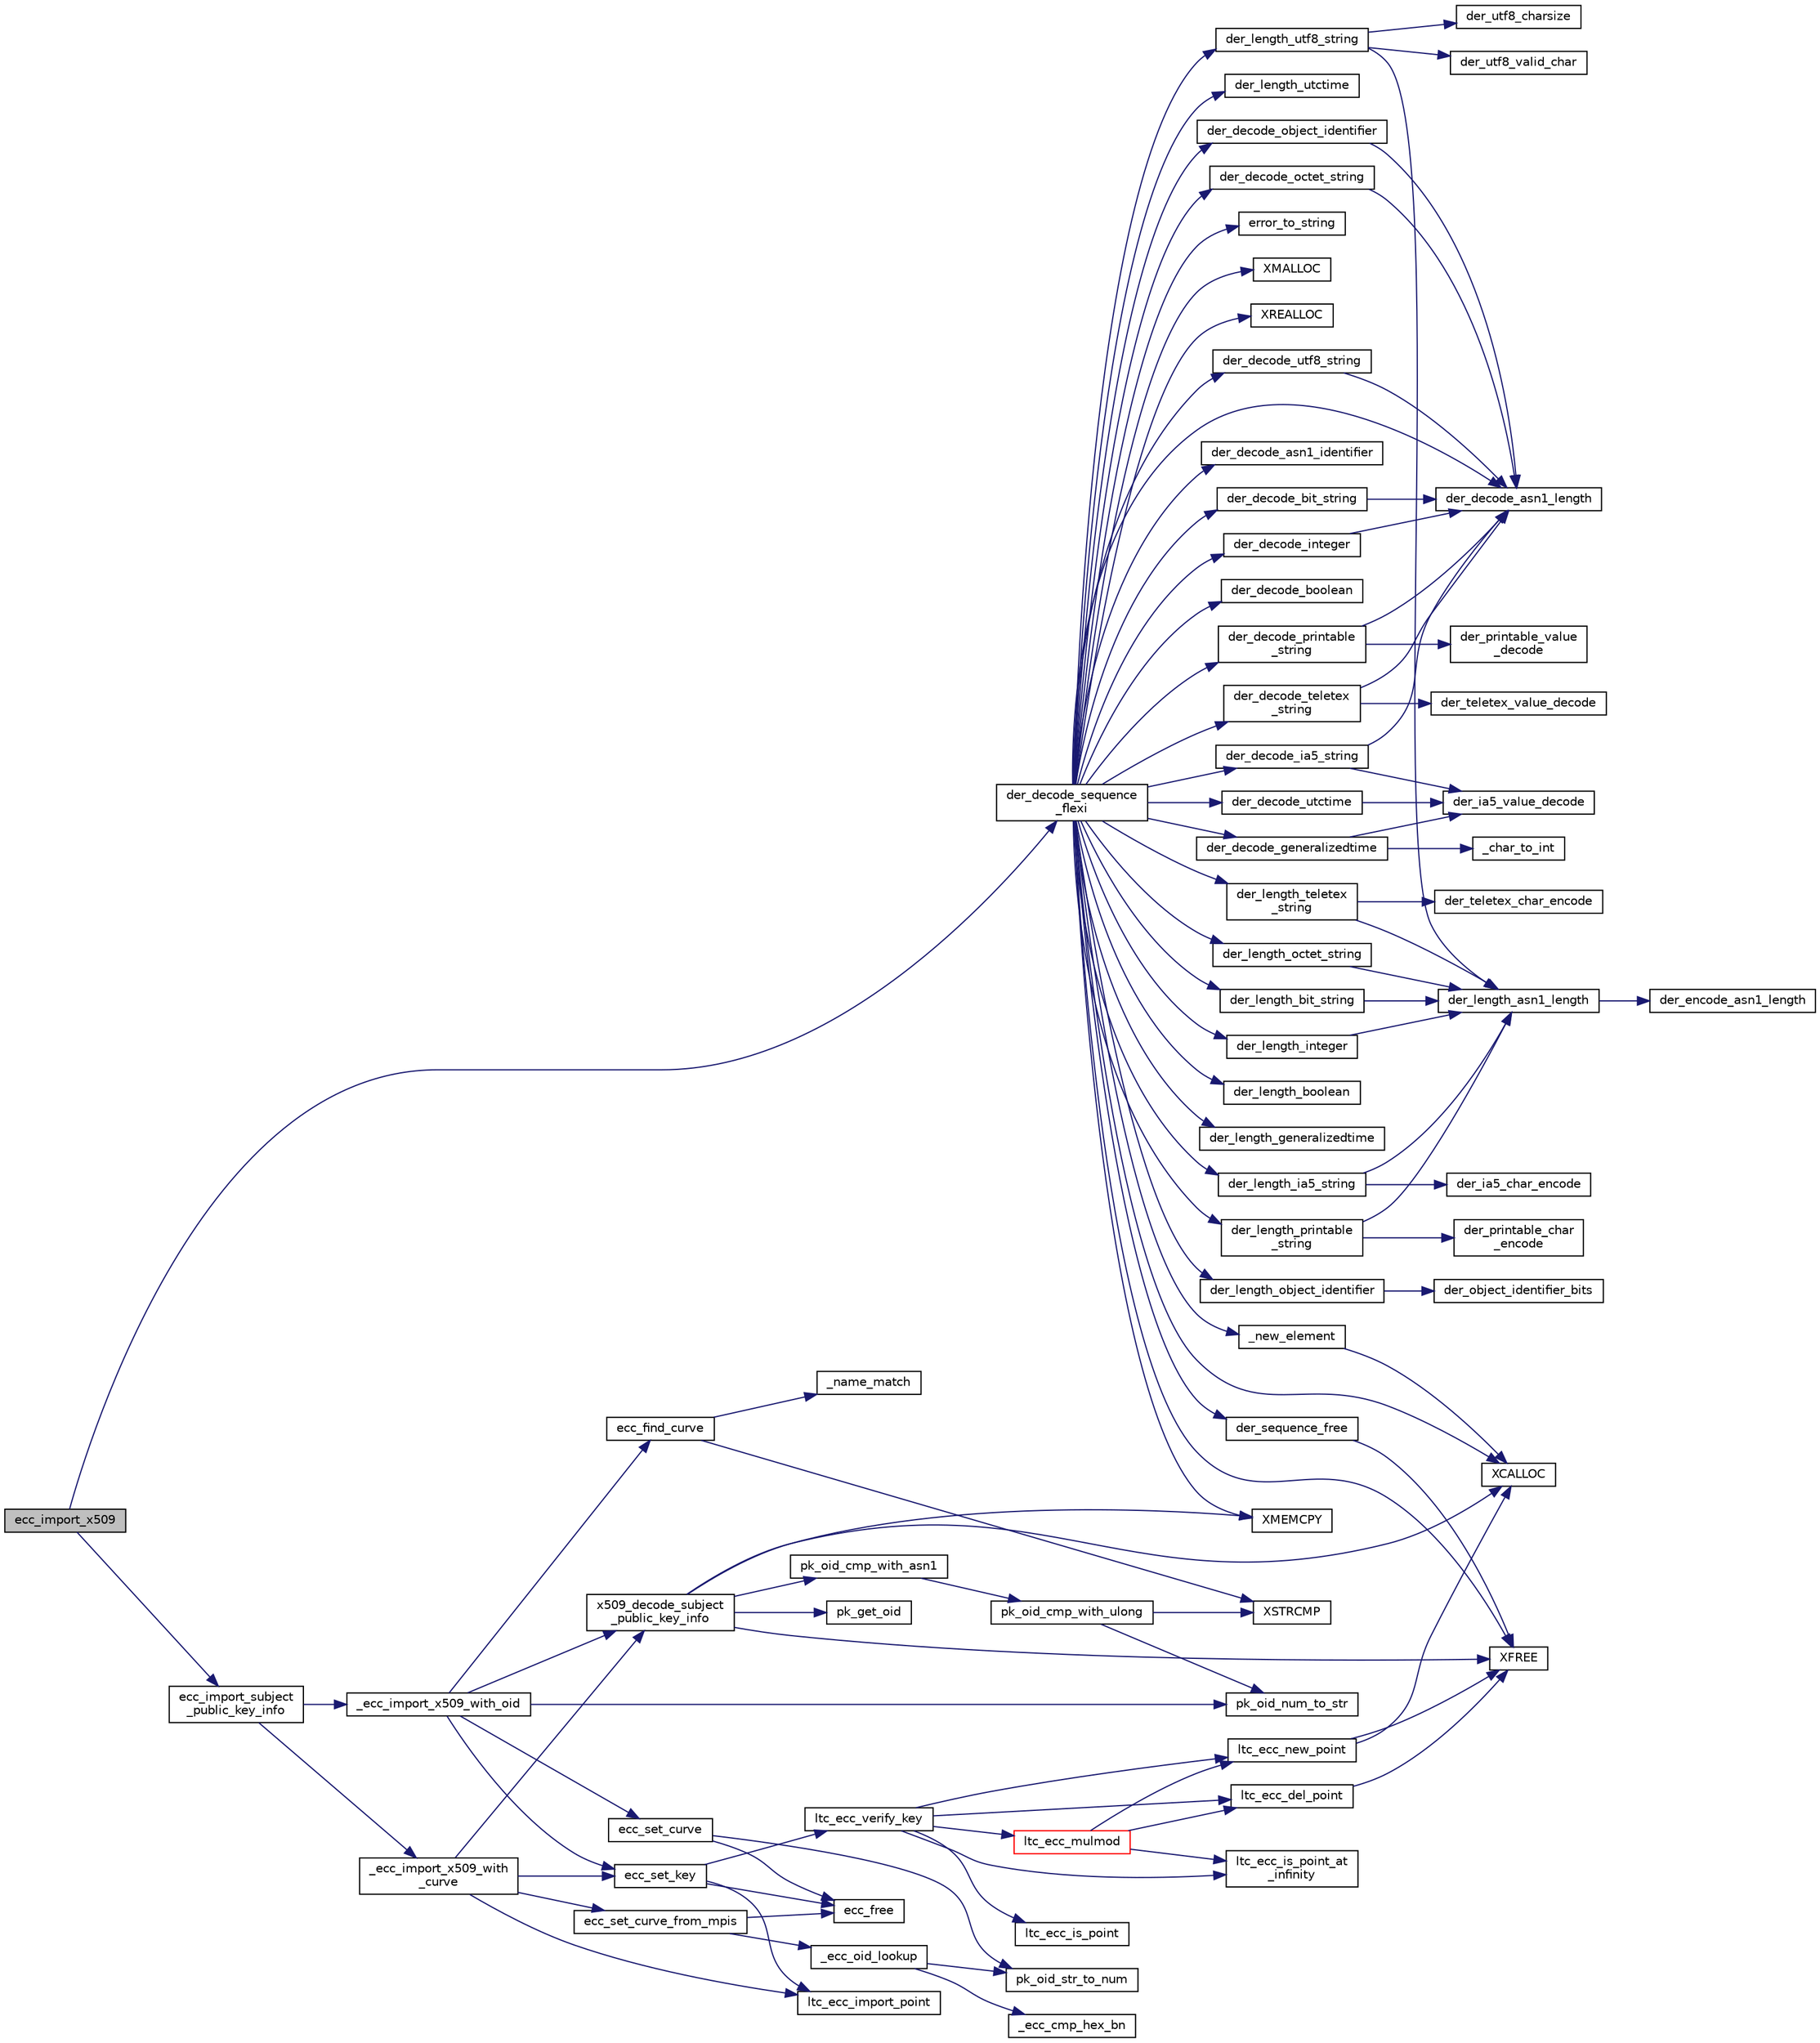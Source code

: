 digraph "ecc_import_x509"
{
 // LATEX_PDF_SIZE
  edge [fontname="Helvetica",fontsize="10",labelfontname="Helvetica",labelfontsize="10"];
  node [fontname="Helvetica",fontsize="10",shape=record];
  rankdir="LR";
  Node94 [label="ecc_import_x509",height=0.2,width=0.4,color="black", fillcolor="grey75", style="filled", fontcolor="black",tooltip="Import an ECC key from a X.509 certificate."];
  Node94 -> Node95 [color="midnightblue",fontsize="10",style="solid"];
  Node95 [label="der_decode_sequence\l_flexi",height=0.2,width=0.4,color="black", fillcolor="white", style="filled",URL="$der__decode__sequence__flexi_8c.html#acec68888a6eae3b64f54b37cfb43d9b1",tooltip="ASN.1 DER Flexi(ble) decoder will decode arbitrary DER packets and create a linked list of the decode..."];
  Node95 -> Node96 [color="midnightblue",fontsize="10",style="solid"];
  Node96 [label="_new_element",height=0.2,width=0.4,color="black", fillcolor="white", style="filled",URL="$der__decode__sequence__flexi_8c.html#a285f79a649248ff1eb749ac2ca6310ca",tooltip=" "];
  Node96 -> Node97 [color="midnightblue",fontsize="10",style="solid"];
  Node97 [label="XCALLOC",height=0.2,width=0.4,color="black", fillcolor="white", style="filled",URL="$tomcrypt__cfg_8h.html#a151dda14cd7acae31eaf1102b0cc0685",tooltip=" "];
  Node95 -> Node98 [color="midnightblue",fontsize="10",style="solid"];
  Node98 [label="der_decode_asn1_identifier",height=0.2,width=0.4,color="black", fillcolor="white", style="filled",URL="$tomcrypt__private_8h.html#a651ad7c1f5a930476bb10b9d61555346",tooltip="Decode the ASN.1 Identifier."];
  Node95 -> Node99 [color="midnightblue",fontsize="10",style="solid"];
  Node99 [label="der_decode_asn1_length",height=0.2,width=0.4,color="black", fillcolor="white", style="filled",URL="$tomcrypt__private_8h.html#af90423764098b8876368d0984d96053a",tooltip="Decode the ASN.1 Length field."];
  Node95 -> Node100 [color="midnightblue",fontsize="10",style="solid"];
  Node100 [label="der_decode_bit_string",height=0.2,width=0.4,color="black", fillcolor="white", style="filled",URL="$der__decode__bit__string_8c.html#a0a0c371e559e6b455cc4a052d962226f",tooltip="Store a BIT STRING."];
  Node100 -> Node99 [color="midnightblue",fontsize="10",style="solid"];
  Node95 -> Node101 [color="midnightblue",fontsize="10",style="solid"];
  Node101 [label="der_decode_boolean",height=0.2,width=0.4,color="black", fillcolor="white", style="filled",URL="$der__decode__boolean_8c.html#a5c72faaf0b34b18bd92db4d95e211a9d",tooltip="Read a BOOLEAN."];
  Node95 -> Node102 [color="midnightblue",fontsize="10",style="solid"];
  Node102 [label="der_decode_generalizedtime",height=0.2,width=0.4,color="black", fillcolor="white", style="filled",URL="$der__decode__generalizedtime_8c.html#acca5d83c0dcc2bc67d724318132f66e1",tooltip="Decodes a Generalized time structure in DER format (reads all 6 valid encoding formats)"];
  Node102 -> Node103 [color="midnightblue",fontsize="10",style="solid"];
  Node103 [label="_char_to_int",height=0.2,width=0.4,color="black", fillcolor="white", style="filled",URL="$der__decode__generalizedtime_8c.html#aa391ed207680ef2c210dd556712d0492",tooltip=" "];
  Node102 -> Node104 [color="midnightblue",fontsize="10",style="solid"];
  Node104 [label="der_ia5_value_decode",height=0.2,width=0.4,color="black", fillcolor="white", style="filled",URL="$der__length__ia5__string_8c.html#a52dbde67731f9a92da76ff73f6c960de",tooltip=" "];
  Node95 -> Node105 [color="midnightblue",fontsize="10",style="solid"];
  Node105 [label="der_decode_ia5_string",height=0.2,width=0.4,color="black", fillcolor="white", style="filled",URL="$der__decode__ia5__string_8c.html#ac2868573a2a8857a8463337d8411fe79",tooltip="Store a IA5 STRING."];
  Node105 -> Node99 [color="midnightblue",fontsize="10",style="solid"];
  Node105 -> Node104 [color="midnightblue",fontsize="10",style="solid"];
  Node95 -> Node106 [color="midnightblue",fontsize="10",style="solid"];
  Node106 [label="der_decode_integer",height=0.2,width=0.4,color="black", fillcolor="white", style="filled",URL="$der__decode__integer_8c.html#ac5b0a7020165ada29ba6278fe128599d",tooltip="Read a mp_int integer."];
  Node106 -> Node99 [color="midnightblue",fontsize="10",style="solid"];
  Node95 -> Node107 [color="midnightblue",fontsize="10",style="solid"];
  Node107 [label="der_decode_object_identifier",height=0.2,width=0.4,color="black", fillcolor="white", style="filled",URL="$der__decode__object__identifier_8c.html#aee91111fe2b92dca6c83e6c7de36be8f",tooltip="Decode OID data and store the array of integers in words."];
  Node107 -> Node99 [color="midnightblue",fontsize="10",style="solid"];
  Node95 -> Node108 [color="midnightblue",fontsize="10",style="solid"];
  Node108 [label="der_decode_octet_string",height=0.2,width=0.4,color="black", fillcolor="white", style="filled",URL="$der__decode__octet__string_8c.html#af315ce6a951697ede7ec4c9716b5b20b",tooltip="Store a OCTET STRING."];
  Node108 -> Node99 [color="midnightblue",fontsize="10",style="solid"];
  Node95 -> Node109 [color="midnightblue",fontsize="10",style="solid"];
  Node109 [label="der_decode_printable\l_string",height=0.2,width=0.4,color="black", fillcolor="white", style="filled",URL="$der__decode__printable__string_8c.html#a0967e5db58c3ce6b0971b5c5097c0d9f",tooltip="Store a printable STRING."];
  Node109 -> Node99 [color="midnightblue",fontsize="10",style="solid"];
  Node109 -> Node110 [color="midnightblue",fontsize="10",style="solid"];
  Node110 [label="der_printable_value\l_decode",height=0.2,width=0.4,color="black", fillcolor="white", style="filled",URL="$der__length__printable__string_8c.html#a40a13d8a1afe59dda039bc8fc1140ef2",tooltip=" "];
  Node95 -> Node111 [color="midnightblue",fontsize="10",style="solid"];
  Node111 [label="der_decode_teletex\l_string",height=0.2,width=0.4,color="black", fillcolor="white", style="filled",URL="$der__decode__teletex__string_8c.html#a926dc4d05a1a0243569ea85ff85901b6",tooltip="Store a teletex STRING."];
  Node111 -> Node99 [color="midnightblue",fontsize="10",style="solid"];
  Node111 -> Node112 [color="midnightblue",fontsize="10",style="solid"];
  Node112 [label="der_teletex_value_decode",height=0.2,width=0.4,color="black", fillcolor="white", style="filled",URL="$tomcrypt__private_8h.html#ab300884b978bd66022a4003ef5a1f2a1",tooltip=" "];
  Node95 -> Node113 [color="midnightblue",fontsize="10",style="solid"];
  Node113 [label="der_decode_utctime",height=0.2,width=0.4,color="black", fillcolor="white", style="filled",URL="$der__decode__utctime_8c.html#a228dad2e418af24965b9b16188d61aac",tooltip="Decodes a UTC time structure in DER format (reads all 6 valid encoding formats)"];
  Node113 -> Node104 [color="midnightblue",fontsize="10",style="solid"];
  Node95 -> Node114 [color="midnightblue",fontsize="10",style="solid"];
  Node114 [label="der_decode_utf8_string",height=0.2,width=0.4,color="black", fillcolor="white", style="filled",URL="$der__decode__utf8__string_8c.html#afc867f0f02273fac931669abded4cbb3",tooltip="Store a UTF8 STRING."];
  Node114 -> Node99 [color="midnightblue",fontsize="10",style="solid"];
  Node95 -> Node115 [color="midnightblue",fontsize="10",style="solid"];
  Node115 [label="der_length_bit_string",height=0.2,width=0.4,color="black", fillcolor="white", style="filled",URL="$der__length__bit__string_8c.html#a73416248e2f93535d54603567acc9cfd",tooltip="Gets length of DER encoding of BIT STRING."];
  Node115 -> Node116 [color="midnightblue",fontsize="10",style="solid"];
  Node116 [label="der_length_asn1_length",height=0.2,width=0.4,color="black", fillcolor="white", style="filled",URL="$tomcrypt__private_8h.html#a8999e23c66cda0d777570e54f3a5c795",tooltip="Determine the length required to encode len in the ASN.1 length field."];
  Node116 -> Node117 [color="midnightblue",fontsize="10",style="solid"];
  Node117 [label="der_encode_asn1_length",height=0.2,width=0.4,color="black", fillcolor="white", style="filled",URL="$tomcrypt__private_8h.html#ae0b6c1f1188a5aa201aa84de9a659550",tooltip="Encode the ASN.1 length field."];
  Node95 -> Node118 [color="midnightblue",fontsize="10",style="solid"];
  Node118 [label="der_length_boolean",height=0.2,width=0.4,color="black", fillcolor="white", style="filled",URL="$der__length__boolean_8c.html#aa90c23682da0279cbe55ea64b2c3e381",tooltip="Gets length of DER encoding of a BOOLEAN."];
  Node95 -> Node119 [color="midnightblue",fontsize="10",style="solid"];
  Node119 [label="der_length_generalizedtime",height=0.2,width=0.4,color="black", fillcolor="white", style="filled",URL="$der__length__generalizedtime_8c.html#a63bd3379e9d6aa710a6ddcea3d836754",tooltip="Gets length of DER encoding of GeneralizedTime."];
  Node95 -> Node120 [color="midnightblue",fontsize="10",style="solid"];
  Node120 [label="der_length_ia5_string",height=0.2,width=0.4,color="black", fillcolor="white", style="filled",URL="$der__length__ia5__string_8c.html#a37e6cf2c534040fe726a760956eade04",tooltip="Gets length of DER encoding of IA5 STRING."];
  Node120 -> Node121 [color="midnightblue",fontsize="10",style="solid"];
  Node121 [label="der_ia5_char_encode",height=0.2,width=0.4,color="black", fillcolor="white", style="filled",URL="$der__length__ia5__string_8c.html#aa9cad5f213317520165e72ac9420bb65",tooltip=" "];
  Node120 -> Node116 [color="midnightblue",fontsize="10",style="solid"];
  Node95 -> Node122 [color="midnightblue",fontsize="10",style="solid"];
  Node122 [label="der_length_integer",height=0.2,width=0.4,color="black", fillcolor="white", style="filled",URL="$der__length__integer_8c.html#af27dfc46ec4a482af05a2265a9d31ca3",tooltip="Gets length of DER encoding of num."];
  Node122 -> Node116 [color="midnightblue",fontsize="10",style="solid"];
  Node95 -> Node123 [color="midnightblue",fontsize="10",style="solid"];
  Node123 [label="der_length_object_identifier",height=0.2,width=0.4,color="black", fillcolor="white", style="filled",URL="$der__length__object__identifier_8c.html#ae1fe5b2cd3f20a693cc571a2a8fc9af0",tooltip="Gets length of DER encoding of Object Identifier."];
  Node123 -> Node124 [color="midnightblue",fontsize="10",style="solid"];
  Node124 [label="der_object_identifier_bits",height=0.2,width=0.4,color="black", fillcolor="white", style="filled",URL="$der__length__object__identifier_8c.html#aef2413878ded8dc303e150d31fca294d",tooltip=" "];
  Node95 -> Node125 [color="midnightblue",fontsize="10",style="solid"];
  Node125 [label="der_length_octet_string",height=0.2,width=0.4,color="black", fillcolor="white", style="filled",URL="$der__length__octet__string_8c.html#a65b2f3065d3f51608a1dfa3b284a74df",tooltip="Gets length of DER encoding of OCTET STRING."];
  Node125 -> Node116 [color="midnightblue",fontsize="10",style="solid"];
  Node95 -> Node126 [color="midnightblue",fontsize="10",style="solid"];
  Node126 [label="der_length_printable\l_string",height=0.2,width=0.4,color="black", fillcolor="white", style="filled",URL="$der__length__printable__string_8c.html#ac206210b58e1bac2342a80d26bd802db",tooltip="Gets length of DER encoding of Printable STRING."];
  Node126 -> Node116 [color="midnightblue",fontsize="10",style="solid"];
  Node126 -> Node127 [color="midnightblue",fontsize="10",style="solid"];
  Node127 [label="der_printable_char\l_encode",height=0.2,width=0.4,color="black", fillcolor="white", style="filled",URL="$der__length__printable__string_8c.html#a2169053089957db51bbd2e091c7ae293",tooltip=" "];
  Node95 -> Node128 [color="midnightblue",fontsize="10",style="solid"];
  Node128 [label="der_length_teletex\l_string",height=0.2,width=0.4,color="black", fillcolor="white", style="filled",URL="$der__length__teletex__string_8c.html#a2b3c8aa9d2c26839f9100fdc0286cd93",tooltip="Gets length of DER encoding of teletex STRING."];
  Node128 -> Node116 [color="midnightblue",fontsize="10",style="solid"];
  Node128 -> Node129 [color="midnightblue",fontsize="10",style="solid"];
  Node129 [label="der_teletex_char_encode",height=0.2,width=0.4,color="black", fillcolor="white", style="filled",URL="$der__length__teletex__string_8c.html#ae8e05b29e9cd248f6a81450eefd22163",tooltip=" "];
  Node95 -> Node130 [color="midnightblue",fontsize="10",style="solid"];
  Node130 [label="der_length_utctime",height=0.2,width=0.4,color="black", fillcolor="white", style="filled",URL="$der__length__utctime_8c.html#a666e7656df6985a9eb25794b878ec4e7",tooltip="Gets length of DER encoding of UTCTIME."];
  Node95 -> Node131 [color="midnightblue",fontsize="10",style="solid"];
  Node131 [label="der_length_utf8_string",height=0.2,width=0.4,color="black", fillcolor="white", style="filled",URL="$der__length__utf8__string_8c.html#aa8b54979c2261c4d703c9464e0bb14c1",tooltip="Gets length of DER encoding of UTF8 STRING."];
  Node131 -> Node116 [color="midnightblue",fontsize="10",style="solid"];
  Node131 -> Node132 [color="midnightblue",fontsize="10",style="solid"];
  Node132 [label="der_utf8_charsize",height=0.2,width=0.4,color="black", fillcolor="white", style="filled",URL="$der__length__utf8__string_8c.html#acc54e796874f1b01e2f9dd101da4c2a9",tooltip="Return the size in bytes of a UTF-8 character."];
  Node131 -> Node133 [color="midnightblue",fontsize="10",style="solid"];
  Node133 [label="der_utf8_valid_char",height=0.2,width=0.4,color="black", fillcolor="white", style="filled",URL="$der__length__utf8__string_8c.html#a400ea59efe4834eac94e65230dd59822",tooltip="Test whether the given code point is valid character."];
  Node95 -> Node134 [color="midnightblue",fontsize="10",style="solid"];
  Node134 [label="der_sequence_free",height=0.2,width=0.4,color="black", fillcolor="white", style="filled",URL="$der__sequence__free_8c.html#ad47a79b60d0b0a1f13b5529dcbd4f5fa",tooltip="Free memory allocated by der_decode_sequence_flexi()"];
  Node134 -> Node135 [color="midnightblue",fontsize="10",style="solid"];
  Node135 [label="XFREE",height=0.2,width=0.4,color="black", fillcolor="white", style="filled",URL="$tomcrypt__cfg_8h.html#a260d66fc0690e0502cf3bfe7b5244b75",tooltip=" "];
  Node95 -> Node136 [color="midnightblue",fontsize="10",style="solid"];
  Node136 [label="error_to_string",height=0.2,width=0.4,color="black", fillcolor="white", style="filled",URL="$tomcrypt__misc_8h.html#a3bd8fe097a1951bd18d73b2231c7f700",tooltip="Convert an LTC error code to ASCII."];
  Node95 -> Node97 [color="midnightblue",fontsize="10",style="solid"];
  Node95 -> Node135 [color="midnightblue",fontsize="10",style="solid"];
  Node95 -> Node137 [color="midnightblue",fontsize="10",style="solid"];
  Node137 [label="XMALLOC",height=0.2,width=0.4,color="black", fillcolor="white", style="filled",URL="$tomcrypt__cfg_8h.html#af363355f38fbaacdefacf270436ae1c9",tooltip=" "];
  Node95 -> Node138 [color="midnightblue",fontsize="10",style="solid"];
  Node138 [label="XMEMCPY",height=0.2,width=0.4,color="black", fillcolor="white", style="filled",URL="$tomcrypt__cfg_8h.html#a7691dd48d60d5fc6daf2fa7ec4c55e12",tooltip=" "];
  Node95 -> Node139 [color="midnightblue",fontsize="10",style="solid"];
  Node139 [label="XREALLOC",height=0.2,width=0.4,color="black", fillcolor="white", style="filled",URL="$tomcrypt__cfg_8h.html#a6146d108fa03ec35ee5fd391f874ad5d",tooltip=" "];
  Node94 -> Node140 [color="midnightblue",fontsize="10",style="solid"];
  Node140 [label="ecc_import_subject\l_public_key_info",height=0.2,width=0.4,color="black", fillcolor="white", style="filled",URL="$ecc__import__x509_8c.html#a6e24f3e6a3975c4d9e261a6031cab7b5",tooltip=" "];
  Node140 -> Node141 [color="midnightblue",fontsize="10",style="solid"];
  Node141 [label="_ecc_import_x509_with\l_curve",height=0.2,width=0.4,color="black", fillcolor="white", style="filled",URL="$ecc__import__x509_8c.html#adf48b3ba468c0324055e9413a82d39f5",tooltip=" "];
  Node141 -> Node142 [color="midnightblue",fontsize="10",style="solid"];
  Node142 [label="ecc_set_curve_from_mpis",height=0.2,width=0.4,color="black", fillcolor="white", style="filled",URL="$tomcrypt__private_8h.html#a5058c67d67d65a00c30b08ee3c0149f1",tooltip=" "];
  Node142 -> Node143 [color="midnightblue",fontsize="10",style="solid"];
  Node143 [label="_ecc_oid_lookup",height=0.2,width=0.4,color="black", fillcolor="white", style="filled",URL="$ecc__set__curve__internal_8c.html#a3d657756a1e38d4f275973a9a0f98fd1",tooltip=" "];
  Node143 -> Node144 [color="midnightblue",fontsize="10",style="solid"];
  Node144 [label="_ecc_cmp_hex_bn",height=0.2,width=0.4,color="black", fillcolor="white", style="filled",URL="$ecc__set__curve__internal_8c.html#a40d2c68ba7bf62f5ad1b7395b21979df",tooltip=" "];
  Node143 -> Node145 [color="midnightblue",fontsize="10",style="solid"];
  Node145 [label="pk_oid_str_to_num",height=0.2,width=0.4,color="black", fillcolor="white", style="filled",URL="$tomcrypt__private_8h.html#ad99c87d19f50f703708d36a931fe5df6",tooltip=" "];
  Node142 -> Node146 [color="midnightblue",fontsize="10",style="solid"];
  Node146 [label="ecc_free",height=0.2,width=0.4,color="black", fillcolor="white", style="filled",URL="$ecc__free_8c.html#a73cd81ea7d3b24f2d9ef309c4b22e3b7",tooltip="Free an ECC key from memory."];
  Node141 -> Node147 [color="midnightblue",fontsize="10",style="solid"];
  Node147 [label="ecc_set_key",height=0.2,width=0.4,color="black", fillcolor="white", style="filled",URL="$ecc__set__key_8c.html#ab9df550c0c55f7e0054a82ae98eec1bf",tooltip=" "];
  Node147 -> Node148 [color="midnightblue",fontsize="10",style="solid"];
  Node148 [label="ltc_ecc_import_point",height=0.2,width=0.4,color="black", fillcolor="white", style="filled",URL="$tomcrypt__private_8h.html#aa63889eb69cecc42e44b7dfa9ad9d473",tooltip=" "];
  Node147 -> Node149 [color="midnightblue",fontsize="10",style="solid"];
  Node149 [label="ltc_ecc_verify_key",height=0.2,width=0.4,color="black", fillcolor="white", style="filled",URL="$tomcrypt__private_8h.html#ac0dfaf009d9b0101291727341a20bb40",tooltip="Verify a key according to ANSI spec."];
  Node149 -> Node150 [color="midnightblue",fontsize="10",style="solid"];
  Node150 [label="ltc_ecc_del_point",height=0.2,width=0.4,color="black", fillcolor="white", style="filled",URL="$tomcrypt__private_8h.html#a4cef83a7c070c94ff78d4df10a7b624f",tooltip="Free an ECC point from memory."];
  Node150 -> Node135 [color="midnightblue",fontsize="10",style="solid"];
  Node149 -> Node151 [color="midnightblue",fontsize="10",style="solid"];
  Node151 [label="ltc_ecc_is_point",height=0.2,width=0.4,color="black", fillcolor="white", style="filled",URL="$tomcrypt__private_8h.html#affd37f56571ffc28d2c2687a76014b11",tooltip="Returns whether [x,y] is a point on curve defined by dp."];
  Node149 -> Node152 [color="midnightblue",fontsize="10",style="solid"];
  Node152 [label="ltc_ecc_is_point_at\l_infinity",height=0.2,width=0.4,color="black", fillcolor="white", style="filled",URL="$tomcrypt__private_8h.html#a54a2d7d30af25ef341a8aca09269177d",tooltip=" "];
  Node149 -> Node153 [color="midnightblue",fontsize="10",style="solid"];
  Node153 [label="ltc_ecc_mulmod",height=0.2,width=0.4,color="red", fillcolor="white", style="filled",URL="$tomcrypt__private_8h.html#a818e5e4135d8aa58cf09e502e98ccc90",tooltip="Perform a point multiplication (timing resistant)"];
  Node153 -> Node150 [color="midnightblue",fontsize="10",style="solid"];
  Node153 -> Node152 [color="midnightblue",fontsize="10",style="solid"];
  Node153 -> Node157 [color="midnightblue",fontsize="10",style="solid"];
  Node157 [label="ltc_ecc_new_point",height=0.2,width=0.4,color="black", fillcolor="white", style="filled",URL="$tomcrypt__private_8h.html#a532af6ef2d0f6d1d8cd79e5f81e87cf8",tooltip="Allocate a new ECC point."];
  Node157 -> Node97 [color="midnightblue",fontsize="10",style="solid"];
  Node157 -> Node135 [color="midnightblue",fontsize="10",style="solid"];
  Node149 -> Node157 [color="midnightblue",fontsize="10",style="solid"];
  Node147 -> Node146 [color="midnightblue",fontsize="10",style="solid"];
  Node141 -> Node148 [color="midnightblue",fontsize="10",style="solid"];
  Node141 -> Node158 [color="midnightblue",fontsize="10",style="solid"];
  Node158 [label="x509_decode_subject\l_public_key_info",height=0.2,width=0.4,color="black", fillcolor="white", style="filled",URL="$tomcrypt__private_8h.html#aec241d5f502a71d5a72188a42d6be5f0",tooltip="Decode a SubjectPublicKeyInfo."];
  Node158 -> Node159 [color="midnightblue",fontsize="10",style="solid"];
  Node159 [label="pk_get_oid",height=0.2,width=0.4,color="black", fillcolor="white", style="filled",URL="$tomcrypt__private_8h.html#acff5b3d0c6e1145e07d1a3ff53fadce5",tooltip=" "];
  Node158 -> Node160 [color="midnightblue",fontsize="10",style="solid"];
  Node160 [label="pk_oid_cmp_with_asn1",height=0.2,width=0.4,color="black", fillcolor="white", style="filled",URL="$tomcrypt__private_8h.html#aaa860b1fbc776e0760df8934a6aa245a",tooltip=" "];
  Node160 -> Node161 [color="midnightblue",fontsize="10",style="solid"];
  Node161 [label="pk_oid_cmp_with_ulong",height=0.2,width=0.4,color="black", fillcolor="white", style="filled",URL="$pk__oid__cmp_8c.html#a4283c0cfa77d37ab8add0b7c531d3d6f",tooltip=" "];
  Node161 -> Node162 [color="midnightblue",fontsize="10",style="solid"];
  Node162 [label="pk_oid_num_to_str",height=0.2,width=0.4,color="black", fillcolor="white", style="filled",URL="$tomcrypt__private_8h.html#a5ead1435fcad3d1f1842a6419079f036",tooltip=" "];
  Node161 -> Node163 [color="midnightblue",fontsize="10",style="solid"];
  Node163 [label="XSTRCMP",height=0.2,width=0.4,color="black", fillcolor="white", style="filled",URL="$tomcrypt__cfg_8h.html#a5d6e3d69e1d3f54de008b963bba3c6b3",tooltip=" "];
  Node158 -> Node97 [color="midnightblue",fontsize="10",style="solid"];
  Node158 -> Node135 [color="midnightblue",fontsize="10",style="solid"];
  Node158 -> Node138 [color="midnightblue",fontsize="10",style="solid"];
  Node140 -> Node164 [color="midnightblue",fontsize="10",style="solid"];
  Node164 [label="_ecc_import_x509_with_oid",height=0.2,width=0.4,color="black", fillcolor="white", style="filled",URL="$ecc__import__x509_8c.html#a95f6b54b054138d6b43afc3876908bad",tooltip=" "];
  Node164 -> Node165 [color="midnightblue",fontsize="10",style="solid"];
  Node165 [label="ecc_find_curve",height=0.2,width=0.4,color="black", fillcolor="white", style="filled",URL="$ecc__find__curve_8c.html#ad928083861ba212cb0c270bcf10b0403",tooltip=" "];
  Node165 -> Node166 [color="midnightblue",fontsize="10",style="solid"];
  Node166 [label="_name_match",height=0.2,width=0.4,color="black", fillcolor="white", style="filled",URL="$ecc__find__curve_8c.html#a78e7ebed1017ea1869d0a9eb80fcfb0f",tooltip=" "];
  Node165 -> Node163 [color="midnightblue",fontsize="10",style="solid"];
  Node164 -> Node167 [color="midnightblue",fontsize="10",style="solid"];
  Node167 [label="ecc_set_curve",height=0.2,width=0.4,color="black", fillcolor="white", style="filled",URL="$ecc__set__curve_8c.html#ae59e3d6f85b87d050df0ece7c6f5c661",tooltip=" "];
  Node167 -> Node145 [color="midnightblue",fontsize="10",style="solid"];
  Node167 -> Node146 [color="midnightblue",fontsize="10",style="solid"];
  Node164 -> Node147 [color="midnightblue",fontsize="10",style="solid"];
  Node164 -> Node162 [color="midnightblue",fontsize="10",style="solid"];
  Node164 -> Node158 [color="midnightblue",fontsize="10",style="solid"];
}
